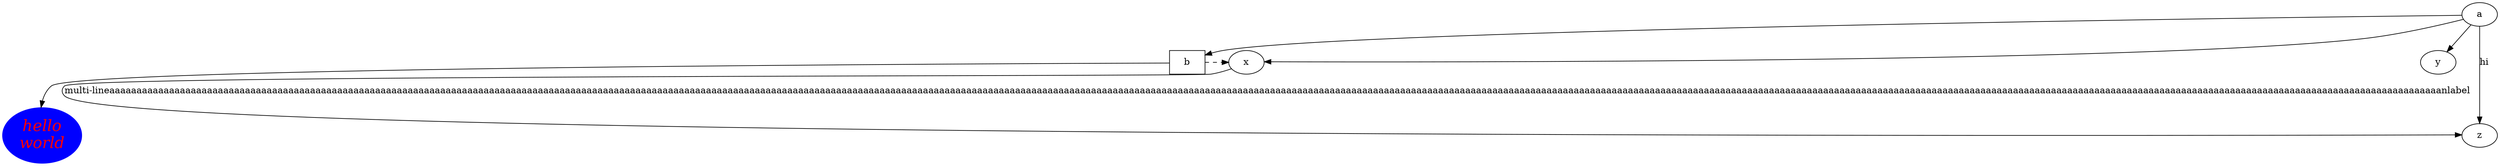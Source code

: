 digraph test3 {
       a -> b -> c;
       a -> {x y};
       b [shape=box];
       c [label="hello\nworld",color=blue,fontsize=24,
            fontname="Palatino-Italic",fontcolor=red,style=filled];
       a -> z [label="hi", weight=100];
       x -> z [label="multi-line\aaaaaaaaaaaaaaaaaaaaaaaaaaaaaaaaaaaaaaaaaaaaaaaaaaaaaaaaaaaaaaaaaaaaaaaaaaaaaaaaaaaaaaaaaaaaaaaaaaaaaaaaaaaaaaaaaaaaaaaaaaaaaaaaaaaaaaaaaaaaaaaaaaaaaaaaaaaaaaaaaaaaaaaaaaaaaaaaaaaaaaaaaaaaaaaaaaaaaaaaaaaaaaaaaaaaaaaaaaaaaaaaaaaaaaaaaaaaaaaaaaaaaaaaaaaaaaaaaaaaaaaaaaaaaaaaaaaaaaaaaaaaaaaaaaaaaaaaaaaaaaaaaaaaaaaaaaaaaaaaaaaaaaaaaaaaaaaaaaaaaaaaaaaaaaaaaaaaaaaaaaaaaaaaaaaaaaaaaaaaaaaaaaaaaaaaaaaaaaaaaaaaaaaaaaaaaaaaaaaaaaaaaaaaaanlabel"];
       edge [style=dashed,cololor=red];
       b -> x;
       {rank=same; b x}
}

